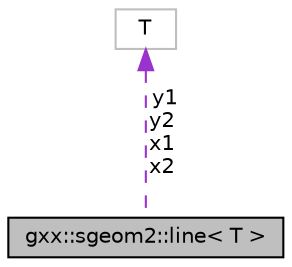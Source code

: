 digraph "gxx::sgeom2::line&lt; T &gt;"
{
  edge [fontname="Helvetica",fontsize="10",labelfontname="Helvetica",labelfontsize="10"];
  node [fontname="Helvetica",fontsize="10",shape=record];
  Node1 [label="gxx::sgeom2::line\< T \>",height=0.2,width=0.4,color="black", fillcolor="grey75", style="filled", fontcolor="black"];
  Node2 -> Node1 [dir="back",color="darkorchid3",fontsize="10",style="dashed",label=" y1\ny2\nx1\nx2" ,fontname="Helvetica"];
  Node2 [label="T",height=0.2,width=0.4,color="grey75", fillcolor="white", style="filled"];
}
